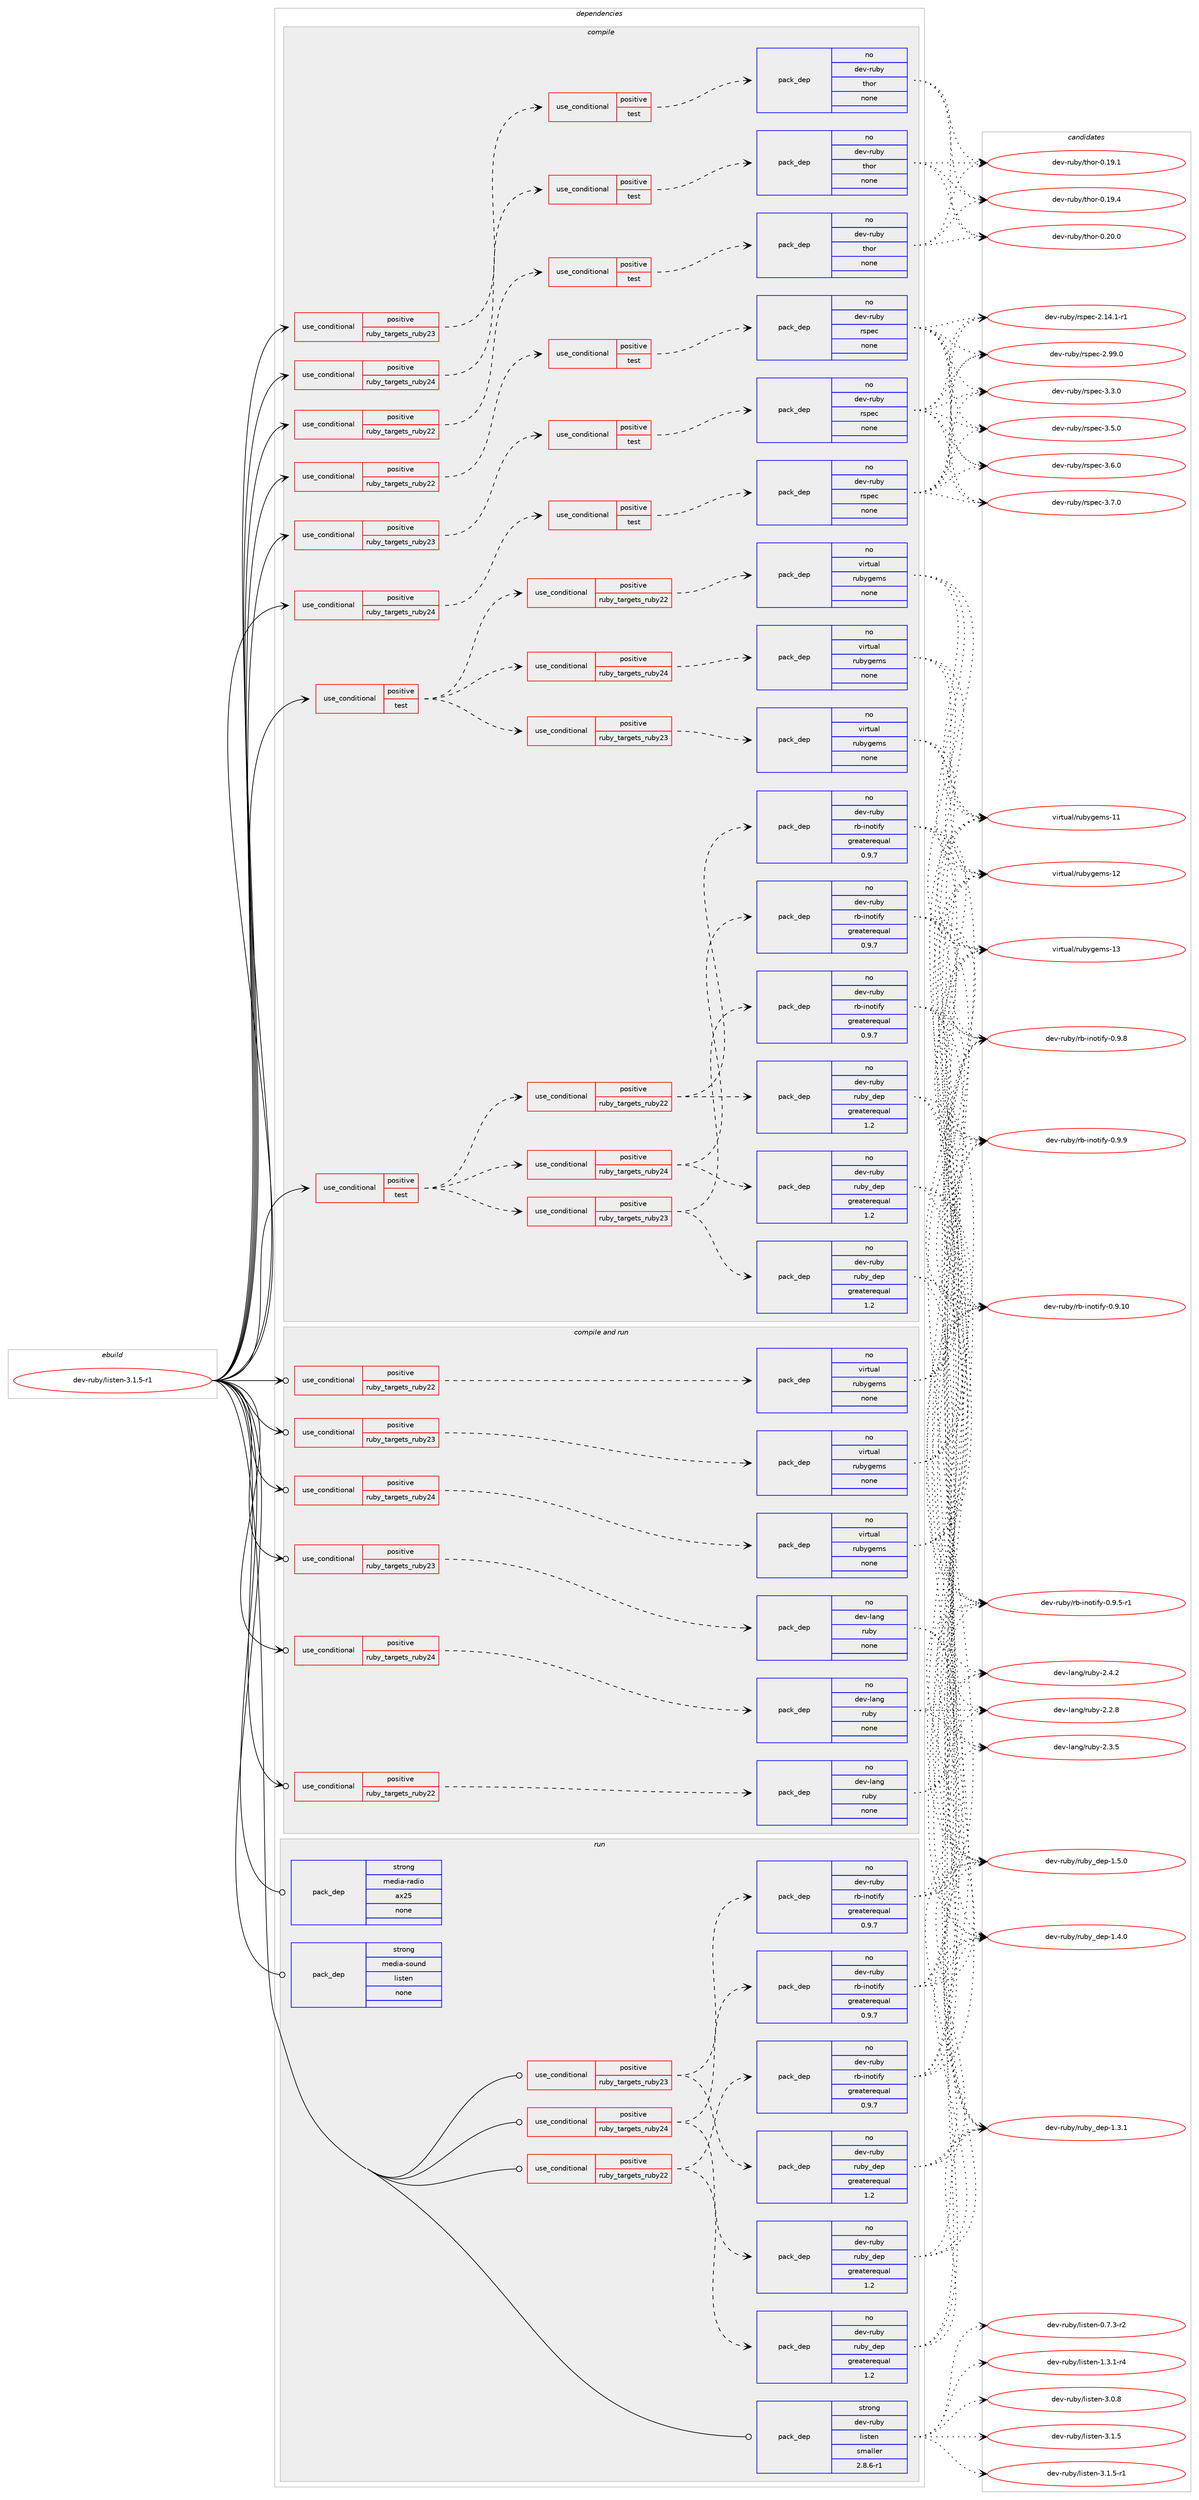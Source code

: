 digraph prolog {

# *************
# Graph options
# *************

newrank=true;
concentrate=true;
compound=true;
graph [rankdir=LR,fontname=Helvetica,fontsize=10,ranksep=1.5];#, ranksep=2.5, nodesep=0.2];
edge  [arrowhead=vee];
node  [fontname=Helvetica,fontsize=10];

# **********
# The ebuild
# **********

subgraph cluster_leftcol {
color=gray;
rank=same;
label=<<i>ebuild</i>>;
id [label="dev-ruby/listen-3.1.5-r1", color=red, width=4, href="../dev-ruby/listen-3.1.5-r1.svg"];
}

# ****************
# The dependencies
# ****************

subgraph cluster_midcol {
color=gray;
label=<<i>dependencies</i>>;
subgraph cluster_compile {
fillcolor="#eeeeee";
style=filled;
label=<<i>compile</i>>;
subgraph cond60630 {
dependency245740 [label=<<TABLE BORDER="0" CELLBORDER="1" CELLSPACING="0" CELLPADDING="4"><TR><TD ROWSPAN="3" CELLPADDING="10">use_conditional</TD></TR><TR><TD>positive</TD></TR><TR><TD>ruby_targets_ruby22</TD></TR></TABLE>>, shape=none, color=red];
subgraph cond60631 {
dependency245741 [label=<<TABLE BORDER="0" CELLBORDER="1" CELLSPACING="0" CELLPADDING="4"><TR><TD ROWSPAN="3" CELLPADDING="10">use_conditional</TD></TR><TR><TD>positive</TD></TR><TR><TD>test</TD></TR></TABLE>>, shape=none, color=red];
subgraph pack181019 {
dependency245742 [label=<<TABLE BORDER="0" CELLBORDER="1" CELLSPACING="0" CELLPADDING="4" WIDTH="220"><TR><TD ROWSPAN="6" CELLPADDING="30">pack_dep</TD></TR><TR><TD WIDTH="110">no</TD></TR><TR><TD>dev-ruby</TD></TR><TR><TD>rspec</TD></TR><TR><TD>none</TD></TR><TR><TD></TD></TR></TABLE>>, shape=none, color=blue];
}
dependency245741:e -> dependency245742:w [weight=20,style="dashed",arrowhead="vee"];
}
dependency245740:e -> dependency245741:w [weight=20,style="dashed",arrowhead="vee"];
}
id:e -> dependency245740:w [weight=20,style="solid",arrowhead="vee"];
subgraph cond60632 {
dependency245743 [label=<<TABLE BORDER="0" CELLBORDER="1" CELLSPACING="0" CELLPADDING="4"><TR><TD ROWSPAN="3" CELLPADDING="10">use_conditional</TD></TR><TR><TD>positive</TD></TR><TR><TD>ruby_targets_ruby22</TD></TR></TABLE>>, shape=none, color=red];
subgraph cond60633 {
dependency245744 [label=<<TABLE BORDER="0" CELLBORDER="1" CELLSPACING="0" CELLPADDING="4"><TR><TD ROWSPAN="3" CELLPADDING="10">use_conditional</TD></TR><TR><TD>positive</TD></TR><TR><TD>test</TD></TR></TABLE>>, shape=none, color=red];
subgraph pack181020 {
dependency245745 [label=<<TABLE BORDER="0" CELLBORDER="1" CELLSPACING="0" CELLPADDING="4" WIDTH="220"><TR><TD ROWSPAN="6" CELLPADDING="30">pack_dep</TD></TR><TR><TD WIDTH="110">no</TD></TR><TR><TD>dev-ruby</TD></TR><TR><TD>thor</TD></TR><TR><TD>none</TD></TR><TR><TD></TD></TR></TABLE>>, shape=none, color=blue];
}
dependency245744:e -> dependency245745:w [weight=20,style="dashed",arrowhead="vee"];
}
dependency245743:e -> dependency245744:w [weight=20,style="dashed",arrowhead="vee"];
}
id:e -> dependency245743:w [weight=20,style="solid",arrowhead="vee"];
subgraph cond60634 {
dependency245746 [label=<<TABLE BORDER="0" CELLBORDER="1" CELLSPACING="0" CELLPADDING="4"><TR><TD ROWSPAN="3" CELLPADDING="10">use_conditional</TD></TR><TR><TD>positive</TD></TR><TR><TD>ruby_targets_ruby23</TD></TR></TABLE>>, shape=none, color=red];
subgraph cond60635 {
dependency245747 [label=<<TABLE BORDER="0" CELLBORDER="1" CELLSPACING="0" CELLPADDING="4"><TR><TD ROWSPAN="3" CELLPADDING="10">use_conditional</TD></TR><TR><TD>positive</TD></TR><TR><TD>test</TD></TR></TABLE>>, shape=none, color=red];
subgraph pack181021 {
dependency245748 [label=<<TABLE BORDER="0" CELLBORDER="1" CELLSPACING="0" CELLPADDING="4" WIDTH="220"><TR><TD ROWSPAN="6" CELLPADDING="30">pack_dep</TD></TR><TR><TD WIDTH="110">no</TD></TR><TR><TD>dev-ruby</TD></TR><TR><TD>rspec</TD></TR><TR><TD>none</TD></TR><TR><TD></TD></TR></TABLE>>, shape=none, color=blue];
}
dependency245747:e -> dependency245748:w [weight=20,style="dashed",arrowhead="vee"];
}
dependency245746:e -> dependency245747:w [weight=20,style="dashed",arrowhead="vee"];
}
id:e -> dependency245746:w [weight=20,style="solid",arrowhead="vee"];
subgraph cond60636 {
dependency245749 [label=<<TABLE BORDER="0" CELLBORDER="1" CELLSPACING="0" CELLPADDING="4"><TR><TD ROWSPAN="3" CELLPADDING="10">use_conditional</TD></TR><TR><TD>positive</TD></TR><TR><TD>ruby_targets_ruby23</TD></TR></TABLE>>, shape=none, color=red];
subgraph cond60637 {
dependency245750 [label=<<TABLE BORDER="0" CELLBORDER="1" CELLSPACING="0" CELLPADDING="4"><TR><TD ROWSPAN="3" CELLPADDING="10">use_conditional</TD></TR><TR><TD>positive</TD></TR><TR><TD>test</TD></TR></TABLE>>, shape=none, color=red];
subgraph pack181022 {
dependency245751 [label=<<TABLE BORDER="0" CELLBORDER="1" CELLSPACING="0" CELLPADDING="4" WIDTH="220"><TR><TD ROWSPAN="6" CELLPADDING="30">pack_dep</TD></TR><TR><TD WIDTH="110">no</TD></TR><TR><TD>dev-ruby</TD></TR><TR><TD>thor</TD></TR><TR><TD>none</TD></TR><TR><TD></TD></TR></TABLE>>, shape=none, color=blue];
}
dependency245750:e -> dependency245751:w [weight=20,style="dashed",arrowhead="vee"];
}
dependency245749:e -> dependency245750:w [weight=20,style="dashed",arrowhead="vee"];
}
id:e -> dependency245749:w [weight=20,style="solid",arrowhead="vee"];
subgraph cond60638 {
dependency245752 [label=<<TABLE BORDER="0" CELLBORDER="1" CELLSPACING="0" CELLPADDING="4"><TR><TD ROWSPAN="3" CELLPADDING="10">use_conditional</TD></TR><TR><TD>positive</TD></TR><TR><TD>ruby_targets_ruby24</TD></TR></TABLE>>, shape=none, color=red];
subgraph cond60639 {
dependency245753 [label=<<TABLE BORDER="0" CELLBORDER="1" CELLSPACING="0" CELLPADDING="4"><TR><TD ROWSPAN="3" CELLPADDING="10">use_conditional</TD></TR><TR><TD>positive</TD></TR><TR><TD>test</TD></TR></TABLE>>, shape=none, color=red];
subgraph pack181023 {
dependency245754 [label=<<TABLE BORDER="0" CELLBORDER="1" CELLSPACING="0" CELLPADDING="4" WIDTH="220"><TR><TD ROWSPAN="6" CELLPADDING="30">pack_dep</TD></TR><TR><TD WIDTH="110">no</TD></TR><TR><TD>dev-ruby</TD></TR><TR><TD>rspec</TD></TR><TR><TD>none</TD></TR><TR><TD></TD></TR></TABLE>>, shape=none, color=blue];
}
dependency245753:e -> dependency245754:w [weight=20,style="dashed",arrowhead="vee"];
}
dependency245752:e -> dependency245753:w [weight=20,style="dashed",arrowhead="vee"];
}
id:e -> dependency245752:w [weight=20,style="solid",arrowhead="vee"];
subgraph cond60640 {
dependency245755 [label=<<TABLE BORDER="0" CELLBORDER="1" CELLSPACING="0" CELLPADDING="4"><TR><TD ROWSPAN="3" CELLPADDING="10">use_conditional</TD></TR><TR><TD>positive</TD></TR><TR><TD>ruby_targets_ruby24</TD></TR></TABLE>>, shape=none, color=red];
subgraph cond60641 {
dependency245756 [label=<<TABLE BORDER="0" CELLBORDER="1" CELLSPACING="0" CELLPADDING="4"><TR><TD ROWSPAN="3" CELLPADDING="10">use_conditional</TD></TR><TR><TD>positive</TD></TR><TR><TD>test</TD></TR></TABLE>>, shape=none, color=red];
subgraph pack181024 {
dependency245757 [label=<<TABLE BORDER="0" CELLBORDER="1" CELLSPACING="0" CELLPADDING="4" WIDTH="220"><TR><TD ROWSPAN="6" CELLPADDING="30">pack_dep</TD></TR><TR><TD WIDTH="110">no</TD></TR><TR><TD>dev-ruby</TD></TR><TR><TD>thor</TD></TR><TR><TD>none</TD></TR><TR><TD></TD></TR></TABLE>>, shape=none, color=blue];
}
dependency245756:e -> dependency245757:w [weight=20,style="dashed",arrowhead="vee"];
}
dependency245755:e -> dependency245756:w [weight=20,style="dashed",arrowhead="vee"];
}
id:e -> dependency245755:w [weight=20,style="solid",arrowhead="vee"];
subgraph cond60642 {
dependency245758 [label=<<TABLE BORDER="0" CELLBORDER="1" CELLSPACING="0" CELLPADDING="4"><TR><TD ROWSPAN="3" CELLPADDING="10">use_conditional</TD></TR><TR><TD>positive</TD></TR><TR><TD>test</TD></TR></TABLE>>, shape=none, color=red];
subgraph cond60643 {
dependency245759 [label=<<TABLE BORDER="0" CELLBORDER="1" CELLSPACING="0" CELLPADDING="4"><TR><TD ROWSPAN="3" CELLPADDING="10">use_conditional</TD></TR><TR><TD>positive</TD></TR><TR><TD>ruby_targets_ruby22</TD></TR></TABLE>>, shape=none, color=red];
subgraph pack181025 {
dependency245760 [label=<<TABLE BORDER="0" CELLBORDER="1" CELLSPACING="0" CELLPADDING="4" WIDTH="220"><TR><TD ROWSPAN="6" CELLPADDING="30">pack_dep</TD></TR><TR><TD WIDTH="110">no</TD></TR><TR><TD>dev-ruby</TD></TR><TR><TD>rb-inotify</TD></TR><TR><TD>greaterequal</TD></TR><TR><TD>0.9.7</TD></TR></TABLE>>, shape=none, color=blue];
}
dependency245759:e -> dependency245760:w [weight=20,style="dashed",arrowhead="vee"];
subgraph pack181026 {
dependency245761 [label=<<TABLE BORDER="0" CELLBORDER="1" CELLSPACING="0" CELLPADDING="4" WIDTH="220"><TR><TD ROWSPAN="6" CELLPADDING="30">pack_dep</TD></TR><TR><TD WIDTH="110">no</TD></TR><TR><TD>dev-ruby</TD></TR><TR><TD>ruby_dep</TD></TR><TR><TD>greaterequal</TD></TR><TR><TD>1.2</TD></TR></TABLE>>, shape=none, color=blue];
}
dependency245759:e -> dependency245761:w [weight=20,style="dashed",arrowhead="vee"];
}
dependency245758:e -> dependency245759:w [weight=20,style="dashed",arrowhead="vee"];
subgraph cond60644 {
dependency245762 [label=<<TABLE BORDER="0" CELLBORDER="1" CELLSPACING="0" CELLPADDING="4"><TR><TD ROWSPAN="3" CELLPADDING="10">use_conditional</TD></TR><TR><TD>positive</TD></TR><TR><TD>ruby_targets_ruby23</TD></TR></TABLE>>, shape=none, color=red];
subgraph pack181027 {
dependency245763 [label=<<TABLE BORDER="0" CELLBORDER="1" CELLSPACING="0" CELLPADDING="4" WIDTH="220"><TR><TD ROWSPAN="6" CELLPADDING="30">pack_dep</TD></TR><TR><TD WIDTH="110">no</TD></TR><TR><TD>dev-ruby</TD></TR><TR><TD>rb-inotify</TD></TR><TR><TD>greaterequal</TD></TR><TR><TD>0.9.7</TD></TR></TABLE>>, shape=none, color=blue];
}
dependency245762:e -> dependency245763:w [weight=20,style="dashed",arrowhead="vee"];
subgraph pack181028 {
dependency245764 [label=<<TABLE BORDER="0" CELLBORDER="1" CELLSPACING="0" CELLPADDING="4" WIDTH="220"><TR><TD ROWSPAN="6" CELLPADDING="30">pack_dep</TD></TR><TR><TD WIDTH="110">no</TD></TR><TR><TD>dev-ruby</TD></TR><TR><TD>ruby_dep</TD></TR><TR><TD>greaterequal</TD></TR><TR><TD>1.2</TD></TR></TABLE>>, shape=none, color=blue];
}
dependency245762:e -> dependency245764:w [weight=20,style="dashed",arrowhead="vee"];
}
dependency245758:e -> dependency245762:w [weight=20,style="dashed",arrowhead="vee"];
subgraph cond60645 {
dependency245765 [label=<<TABLE BORDER="0" CELLBORDER="1" CELLSPACING="0" CELLPADDING="4"><TR><TD ROWSPAN="3" CELLPADDING="10">use_conditional</TD></TR><TR><TD>positive</TD></TR><TR><TD>ruby_targets_ruby24</TD></TR></TABLE>>, shape=none, color=red];
subgraph pack181029 {
dependency245766 [label=<<TABLE BORDER="0" CELLBORDER="1" CELLSPACING="0" CELLPADDING="4" WIDTH="220"><TR><TD ROWSPAN="6" CELLPADDING="30">pack_dep</TD></TR><TR><TD WIDTH="110">no</TD></TR><TR><TD>dev-ruby</TD></TR><TR><TD>rb-inotify</TD></TR><TR><TD>greaterequal</TD></TR><TR><TD>0.9.7</TD></TR></TABLE>>, shape=none, color=blue];
}
dependency245765:e -> dependency245766:w [weight=20,style="dashed",arrowhead="vee"];
subgraph pack181030 {
dependency245767 [label=<<TABLE BORDER="0" CELLBORDER="1" CELLSPACING="0" CELLPADDING="4" WIDTH="220"><TR><TD ROWSPAN="6" CELLPADDING="30">pack_dep</TD></TR><TR><TD WIDTH="110">no</TD></TR><TR><TD>dev-ruby</TD></TR><TR><TD>ruby_dep</TD></TR><TR><TD>greaterequal</TD></TR><TR><TD>1.2</TD></TR></TABLE>>, shape=none, color=blue];
}
dependency245765:e -> dependency245767:w [weight=20,style="dashed",arrowhead="vee"];
}
dependency245758:e -> dependency245765:w [weight=20,style="dashed",arrowhead="vee"];
}
id:e -> dependency245758:w [weight=20,style="solid",arrowhead="vee"];
subgraph cond60646 {
dependency245768 [label=<<TABLE BORDER="0" CELLBORDER="1" CELLSPACING="0" CELLPADDING="4"><TR><TD ROWSPAN="3" CELLPADDING="10">use_conditional</TD></TR><TR><TD>positive</TD></TR><TR><TD>test</TD></TR></TABLE>>, shape=none, color=red];
subgraph cond60647 {
dependency245769 [label=<<TABLE BORDER="0" CELLBORDER="1" CELLSPACING="0" CELLPADDING="4"><TR><TD ROWSPAN="3" CELLPADDING="10">use_conditional</TD></TR><TR><TD>positive</TD></TR><TR><TD>ruby_targets_ruby22</TD></TR></TABLE>>, shape=none, color=red];
subgraph pack181031 {
dependency245770 [label=<<TABLE BORDER="0" CELLBORDER="1" CELLSPACING="0" CELLPADDING="4" WIDTH="220"><TR><TD ROWSPAN="6" CELLPADDING="30">pack_dep</TD></TR><TR><TD WIDTH="110">no</TD></TR><TR><TD>virtual</TD></TR><TR><TD>rubygems</TD></TR><TR><TD>none</TD></TR><TR><TD></TD></TR></TABLE>>, shape=none, color=blue];
}
dependency245769:e -> dependency245770:w [weight=20,style="dashed",arrowhead="vee"];
}
dependency245768:e -> dependency245769:w [weight=20,style="dashed",arrowhead="vee"];
subgraph cond60648 {
dependency245771 [label=<<TABLE BORDER="0" CELLBORDER="1" CELLSPACING="0" CELLPADDING="4"><TR><TD ROWSPAN="3" CELLPADDING="10">use_conditional</TD></TR><TR><TD>positive</TD></TR><TR><TD>ruby_targets_ruby23</TD></TR></TABLE>>, shape=none, color=red];
subgraph pack181032 {
dependency245772 [label=<<TABLE BORDER="0" CELLBORDER="1" CELLSPACING="0" CELLPADDING="4" WIDTH="220"><TR><TD ROWSPAN="6" CELLPADDING="30">pack_dep</TD></TR><TR><TD WIDTH="110">no</TD></TR><TR><TD>virtual</TD></TR><TR><TD>rubygems</TD></TR><TR><TD>none</TD></TR><TR><TD></TD></TR></TABLE>>, shape=none, color=blue];
}
dependency245771:e -> dependency245772:w [weight=20,style="dashed",arrowhead="vee"];
}
dependency245768:e -> dependency245771:w [weight=20,style="dashed",arrowhead="vee"];
subgraph cond60649 {
dependency245773 [label=<<TABLE BORDER="0" CELLBORDER="1" CELLSPACING="0" CELLPADDING="4"><TR><TD ROWSPAN="3" CELLPADDING="10">use_conditional</TD></TR><TR><TD>positive</TD></TR><TR><TD>ruby_targets_ruby24</TD></TR></TABLE>>, shape=none, color=red];
subgraph pack181033 {
dependency245774 [label=<<TABLE BORDER="0" CELLBORDER="1" CELLSPACING="0" CELLPADDING="4" WIDTH="220"><TR><TD ROWSPAN="6" CELLPADDING="30">pack_dep</TD></TR><TR><TD WIDTH="110">no</TD></TR><TR><TD>virtual</TD></TR><TR><TD>rubygems</TD></TR><TR><TD>none</TD></TR><TR><TD></TD></TR></TABLE>>, shape=none, color=blue];
}
dependency245773:e -> dependency245774:w [weight=20,style="dashed",arrowhead="vee"];
}
dependency245768:e -> dependency245773:w [weight=20,style="dashed",arrowhead="vee"];
}
id:e -> dependency245768:w [weight=20,style="solid",arrowhead="vee"];
}
subgraph cluster_compileandrun {
fillcolor="#eeeeee";
style=filled;
label=<<i>compile and run</i>>;
subgraph cond60650 {
dependency245775 [label=<<TABLE BORDER="0" CELLBORDER="1" CELLSPACING="0" CELLPADDING="4"><TR><TD ROWSPAN="3" CELLPADDING="10">use_conditional</TD></TR><TR><TD>positive</TD></TR><TR><TD>ruby_targets_ruby22</TD></TR></TABLE>>, shape=none, color=red];
subgraph pack181034 {
dependency245776 [label=<<TABLE BORDER="0" CELLBORDER="1" CELLSPACING="0" CELLPADDING="4" WIDTH="220"><TR><TD ROWSPAN="6" CELLPADDING="30">pack_dep</TD></TR><TR><TD WIDTH="110">no</TD></TR><TR><TD>dev-lang</TD></TR><TR><TD>ruby</TD></TR><TR><TD>none</TD></TR><TR><TD></TD></TR></TABLE>>, shape=none, color=blue];
}
dependency245775:e -> dependency245776:w [weight=20,style="dashed",arrowhead="vee"];
}
id:e -> dependency245775:w [weight=20,style="solid",arrowhead="odotvee"];
subgraph cond60651 {
dependency245777 [label=<<TABLE BORDER="0" CELLBORDER="1" CELLSPACING="0" CELLPADDING="4"><TR><TD ROWSPAN="3" CELLPADDING="10">use_conditional</TD></TR><TR><TD>positive</TD></TR><TR><TD>ruby_targets_ruby22</TD></TR></TABLE>>, shape=none, color=red];
subgraph pack181035 {
dependency245778 [label=<<TABLE BORDER="0" CELLBORDER="1" CELLSPACING="0" CELLPADDING="4" WIDTH="220"><TR><TD ROWSPAN="6" CELLPADDING="30">pack_dep</TD></TR><TR><TD WIDTH="110">no</TD></TR><TR><TD>virtual</TD></TR><TR><TD>rubygems</TD></TR><TR><TD>none</TD></TR><TR><TD></TD></TR></TABLE>>, shape=none, color=blue];
}
dependency245777:e -> dependency245778:w [weight=20,style="dashed",arrowhead="vee"];
}
id:e -> dependency245777:w [weight=20,style="solid",arrowhead="odotvee"];
subgraph cond60652 {
dependency245779 [label=<<TABLE BORDER="0" CELLBORDER="1" CELLSPACING="0" CELLPADDING="4"><TR><TD ROWSPAN="3" CELLPADDING="10">use_conditional</TD></TR><TR><TD>positive</TD></TR><TR><TD>ruby_targets_ruby23</TD></TR></TABLE>>, shape=none, color=red];
subgraph pack181036 {
dependency245780 [label=<<TABLE BORDER="0" CELLBORDER="1" CELLSPACING="0" CELLPADDING="4" WIDTH="220"><TR><TD ROWSPAN="6" CELLPADDING="30">pack_dep</TD></TR><TR><TD WIDTH="110">no</TD></TR><TR><TD>dev-lang</TD></TR><TR><TD>ruby</TD></TR><TR><TD>none</TD></TR><TR><TD></TD></TR></TABLE>>, shape=none, color=blue];
}
dependency245779:e -> dependency245780:w [weight=20,style="dashed",arrowhead="vee"];
}
id:e -> dependency245779:w [weight=20,style="solid",arrowhead="odotvee"];
subgraph cond60653 {
dependency245781 [label=<<TABLE BORDER="0" CELLBORDER="1" CELLSPACING="0" CELLPADDING="4"><TR><TD ROWSPAN="3" CELLPADDING="10">use_conditional</TD></TR><TR><TD>positive</TD></TR><TR><TD>ruby_targets_ruby23</TD></TR></TABLE>>, shape=none, color=red];
subgraph pack181037 {
dependency245782 [label=<<TABLE BORDER="0" CELLBORDER="1" CELLSPACING="0" CELLPADDING="4" WIDTH="220"><TR><TD ROWSPAN="6" CELLPADDING="30">pack_dep</TD></TR><TR><TD WIDTH="110">no</TD></TR><TR><TD>virtual</TD></TR><TR><TD>rubygems</TD></TR><TR><TD>none</TD></TR><TR><TD></TD></TR></TABLE>>, shape=none, color=blue];
}
dependency245781:e -> dependency245782:w [weight=20,style="dashed",arrowhead="vee"];
}
id:e -> dependency245781:w [weight=20,style="solid",arrowhead="odotvee"];
subgraph cond60654 {
dependency245783 [label=<<TABLE BORDER="0" CELLBORDER="1" CELLSPACING="0" CELLPADDING="4"><TR><TD ROWSPAN="3" CELLPADDING="10">use_conditional</TD></TR><TR><TD>positive</TD></TR><TR><TD>ruby_targets_ruby24</TD></TR></TABLE>>, shape=none, color=red];
subgraph pack181038 {
dependency245784 [label=<<TABLE BORDER="0" CELLBORDER="1" CELLSPACING="0" CELLPADDING="4" WIDTH="220"><TR><TD ROWSPAN="6" CELLPADDING="30">pack_dep</TD></TR><TR><TD WIDTH="110">no</TD></TR><TR><TD>dev-lang</TD></TR><TR><TD>ruby</TD></TR><TR><TD>none</TD></TR><TR><TD></TD></TR></TABLE>>, shape=none, color=blue];
}
dependency245783:e -> dependency245784:w [weight=20,style="dashed",arrowhead="vee"];
}
id:e -> dependency245783:w [weight=20,style="solid",arrowhead="odotvee"];
subgraph cond60655 {
dependency245785 [label=<<TABLE BORDER="0" CELLBORDER="1" CELLSPACING="0" CELLPADDING="4"><TR><TD ROWSPAN="3" CELLPADDING="10">use_conditional</TD></TR><TR><TD>positive</TD></TR><TR><TD>ruby_targets_ruby24</TD></TR></TABLE>>, shape=none, color=red];
subgraph pack181039 {
dependency245786 [label=<<TABLE BORDER="0" CELLBORDER="1" CELLSPACING="0" CELLPADDING="4" WIDTH="220"><TR><TD ROWSPAN="6" CELLPADDING="30">pack_dep</TD></TR><TR><TD WIDTH="110">no</TD></TR><TR><TD>virtual</TD></TR><TR><TD>rubygems</TD></TR><TR><TD>none</TD></TR><TR><TD></TD></TR></TABLE>>, shape=none, color=blue];
}
dependency245785:e -> dependency245786:w [weight=20,style="dashed",arrowhead="vee"];
}
id:e -> dependency245785:w [weight=20,style="solid",arrowhead="odotvee"];
}
subgraph cluster_run {
fillcolor="#eeeeee";
style=filled;
label=<<i>run</i>>;
subgraph cond60656 {
dependency245787 [label=<<TABLE BORDER="0" CELLBORDER="1" CELLSPACING="0" CELLPADDING="4"><TR><TD ROWSPAN="3" CELLPADDING="10">use_conditional</TD></TR><TR><TD>positive</TD></TR><TR><TD>ruby_targets_ruby22</TD></TR></TABLE>>, shape=none, color=red];
subgraph pack181040 {
dependency245788 [label=<<TABLE BORDER="0" CELLBORDER="1" CELLSPACING="0" CELLPADDING="4" WIDTH="220"><TR><TD ROWSPAN="6" CELLPADDING="30">pack_dep</TD></TR><TR><TD WIDTH="110">no</TD></TR><TR><TD>dev-ruby</TD></TR><TR><TD>rb-inotify</TD></TR><TR><TD>greaterequal</TD></TR><TR><TD>0.9.7</TD></TR></TABLE>>, shape=none, color=blue];
}
dependency245787:e -> dependency245788:w [weight=20,style="dashed",arrowhead="vee"];
subgraph pack181041 {
dependency245789 [label=<<TABLE BORDER="0" CELLBORDER="1" CELLSPACING="0" CELLPADDING="4" WIDTH="220"><TR><TD ROWSPAN="6" CELLPADDING="30">pack_dep</TD></TR><TR><TD WIDTH="110">no</TD></TR><TR><TD>dev-ruby</TD></TR><TR><TD>ruby_dep</TD></TR><TR><TD>greaterequal</TD></TR><TR><TD>1.2</TD></TR></TABLE>>, shape=none, color=blue];
}
dependency245787:e -> dependency245789:w [weight=20,style="dashed",arrowhead="vee"];
}
id:e -> dependency245787:w [weight=20,style="solid",arrowhead="odot"];
subgraph cond60657 {
dependency245790 [label=<<TABLE BORDER="0" CELLBORDER="1" CELLSPACING="0" CELLPADDING="4"><TR><TD ROWSPAN="3" CELLPADDING="10">use_conditional</TD></TR><TR><TD>positive</TD></TR><TR><TD>ruby_targets_ruby23</TD></TR></TABLE>>, shape=none, color=red];
subgraph pack181042 {
dependency245791 [label=<<TABLE BORDER="0" CELLBORDER="1" CELLSPACING="0" CELLPADDING="4" WIDTH="220"><TR><TD ROWSPAN="6" CELLPADDING="30">pack_dep</TD></TR><TR><TD WIDTH="110">no</TD></TR><TR><TD>dev-ruby</TD></TR><TR><TD>rb-inotify</TD></TR><TR><TD>greaterequal</TD></TR><TR><TD>0.9.7</TD></TR></TABLE>>, shape=none, color=blue];
}
dependency245790:e -> dependency245791:w [weight=20,style="dashed",arrowhead="vee"];
subgraph pack181043 {
dependency245792 [label=<<TABLE BORDER="0" CELLBORDER="1" CELLSPACING="0" CELLPADDING="4" WIDTH="220"><TR><TD ROWSPAN="6" CELLPADDING="30">pack_dep</TD></TR><TR><TD WIDTH="110">no</TD></TR><TR><TD>dev-ruby</TD></TR><TR><TD>ruby_dep</TD></TR><TR><TD>greaterequal</TD></TR><TR><TD>1.2</TD></TR></TABLE>>, shape=none, color=blue];
}
dependency245790:e -> dependency245792:w [weight=20,style="dashed",arrowhead="vee"];
}
id:e -> dependency245790:w [weight=20,style="solid",arrowhead="odot"];
subgraph cond60658 {
dependency245793 [label=<<TABLE BORDER="0" CELLBORDER="1" CELLSPACING="0" CELLPADDING="4"><TR><TD ROWSPAN="3" CELLPADDING="10">use_conditional</TD></TR><TR><TD>positive</TD></TR><TR><TD>ruby_targets_ruby24</TD></TR></TABLE>>, shape=none, color=red];
subgraph pack181044 {
dependency245794 [label=<<TABLE BORDER="0" CELLBORDER="1" CELLSPACING="0" CELLPADDING="4" WIDTH="220"><TR><TD ROWSPAN="6" CELLPADDING="30">pack_dep</TD></TR><TR><TD WIDTH="110">no</TD></TR><TR><TD>dev-ruby</TD></TR><TR><TD>rb-inotify</TD></TR><TR><TD>greaterequal</TD></TR><TR><TD>0.9.7</TD></TR></TABLE>>, shape=none, color=blue];
}
dependency245793:e -> dependency245794:w [weight=20,style="dashed",arrowhead="vee"];
subgraph pack181045 {
dependency245795 [label=<<TABLE BORDER="0" CELLBORDER="1" CELLSPACING="0" CELLPADDING="4" WIDTH="220"><TR><TD ROWSPAN="6" CELLPADDING="30">pack_dep</TD></TR><TR><TD WIDTH="110">no</TD></TR><TR><TD>dev-ruby</TD></TR><TR><TD>ruby_dep</TD></TR><TR><TD>greaterequal</TD></TR><TR><TD>1.2</TD></TR></TABLE>>, shape=none, color=blue];
}
dependency245793:e -> dependency245795:w [weight=20,style="dashed",arrowhead="vee"];
}
id:e -> dependency245793:w [weight=20,style="solid",arrowhead="odot"];
subgraph pack181046 {
dependency245796 [label=<<TABLE BORDER="0" CELLBORDER="1" CELLSPACING="0" CELLPADDING="4" WIDTH="220"><TR><TD ROWSPAN="6" CELLPADDING="30">pack_dep</TD></TR><TR><TD WIDTH="110">strong</TD></TR><TR><TD>dev-ruby</TD></TR><TR><TD>listen</TD></TR><TR><TD>smaller</TD></TR><TR><TD>2.8.6-r1</TD></TR></TABLE>>, shape=none, color=blue];
}
id:e -> dependency245796:w [weight=20,style="solid",arrowhead="odot"];
subgraph pack181047 {
dependency245797 [label=<<TABLE BORDER="0" CELLBORDER="1" CELLSPACING="0" CELLPADDING="4" WIDTH="220"><TR><TD ROWSPAN="6" CELLPADDING="30">pack_dep</TD></TR><TR><TD WIDTH="110">strong</TD></TR><TR><TD>media-radio</TD></TR><TR><TD>ax25</TD></TR><TR><TD>none</TD></TR><TR><TD></TD></TR></TABLE>>, shape=none, color=blue];
}
id:e -> dependency245797:w [weight=20,style="solid",arrowhead="odot"];
subgraph pack181048 {
dependency245798 [label=<<TABLE BORDER="0" CELLBORDER="1" CELLSPACING="0" CELLPADDING="4" WIDTH="220"><TR><TD ROWSPAN="6" CELLPADDING="30">pack_dep</TD></TR><TR><TD WIDTH="110">strong</TD></TR><TR><TD>media-sound</TD></TR><TR><TD>listen</TD></TR><TR><TD>none</TD></TR><TR><TD></TD></TR></TABLE>>, shape=none, color=blue];
}
id:e -> dependency245798:w [weight=20,style="solid",arrowhead="odot"];
}
}

# **************
# The candidates
# **************

subgraph cluster_choices {
rank=same;
color=gray;
label=<<i>candidates</i>>;

subgraph choice181019 {
color=black;
nodesep=1;
choice10010111845114117981214711411511210199455046495246494511449 [label="dev-ruby/rspec-2.14.1-r1", color=red, width=4,href="../dev-ruby/rspec-2.14.1-r1.svg"];
choice1001011184511411798121471141151121019945504657574648 [label="dev-ruby/rspec-2.99.0", color=red, width=4,href="../dev-ruby/rspec-2.99.0.svg"];
choice10010111845114117981214711411511210199455146514648 [label="dev-ruby/rspec-3.3.0", color=red, width=4,href="../dev-ruby/rspec-3.3.0.svg"];
choice10010111845114117981214711411511210199455146534648 [label="dev-ruby/rspec-3.5.0", color=red, width=4,href="../dev-ruby/rspec-3.5.0.svg"];
choice10010111845114117981214711411511210199455146544648 [label="dev-ruby/rspec-3.6.0", color=red, width=4,href="../dev-ruby/rspec-3.6.0.svg"];
choice10010111845114117981214711411511210199455146554648 [label="dev-ruby/rspec-3.7.0", color=red, width=4,href="../dev-ruby/rspec-3.7.0.svg"];
dependency245742:e -> choice10010111845114117981214711411511210199455046495246494511449:w [style=dotted,weight="100"];
dependency245742:e -> choice1001011184511411798121471141151121019945504657574648:w [style=dotted,weight="100"];
dependency245742:e -> choice10010111845114117981214711411511210199455146514648:w [style=dotted,weight="100"];
dependency245742:e -> choice10010111845114117981214711411511210199455146534648:w [style=dotted,weight="100"];
dependency245742:e -> choice10010111845114117981214711411511210199455146544648:w [style=dotted,weight="100"];
dependency245742:e -> choice10010111845114117981214711411511210199455146554648:w [style=dotted,weight="100"];
}
subgraph choice181020 {
color=black;
nodesep=1;
choice10010111845114117981214711610411111445484649574649 [label="dev-ruby/thor-0.19.1", color=red, width=4,href="../dev-ruby/thor-0.19.1.svg"];
choice10010111845114117981214711610411111445484649574652 [label="dev-ruby/thor-0.19.4", color=red, width=4,href="../dev-ruby/thor-0.19.4.svg"];
choice10010111845114117981214711610411111445484650484648 [label="dev-ruby/thor-0.20.0", color=red, width=4,href="../dev-ruby/thor-0.20.0.svg"];
dependency245745:e -> choice10010111845114117981214711610411111445484649574649:w [style=dotted,weight="100"];
dependency245745:e -> choice10010111845114117981214711610411111445484649574652:w [style=dotted,weight="100"];
dependency245745:e -> choice10010111845114117981214711610411111445484650484648:w [style=dotted,weight="100"];
}
subgraph choice181021 {
color=black;
nodesep=1;
choice10010111845114117981214711411511210199455046495246494511449 [label="dev-ruby/rspec-2.14.1-r1", color=red, width=4,href="../dev-ruby/rspec-2.14.1-r1.svg"];
choice1001011184511411798121471141151121019945504657574648 [label="dev-ruby/rspec-2.99.0", color=red, width=4,href="../dev-ruby/rspec-2.99.0.svg"];
choice10010111845114117981214711411511210199455146514648 [label="dev-ruby/rspec-3.3.0", color=red, width=4,href="../dev-ruby/rspec-3.3.0.svg"];
choice10010111845114117981214711411511210199455146534648 [label="dev-ruby/rspec-3.5.0", color=red, width=4,href="../dev-ruby/rspec-3.5.0.svg"];
choice10010111845114117981214711411511210199455146544648 [label="dev-ruby/rspec-3.6.0", color=red, width=4,href="../dev-ruby/rspec-3.6.0.svg"];
choice10010111845114117981214711411511210199455146554648 [label="dev-ruby/rspec-3.7.0", color=red, width=4,href="../dev-ruby/rspec-3.7.0.svg"];
dependency245748:e -> choice10010111845114117981214711411511210199455046495246494511449:w [style=dotted,weight="100"];
dependency245748:e -> choice1001011184511411798121471141151121019945504657574648:w [style=dotted,weight="100"];
dependency245748:e -> choice10010111845114117981214711411511210199455146514648:w [style=dotted,weight="100"];
dependency245748:e -> choice10010111845114117981214711411511210199455146534648:w [style=dotted,weight="100"];
dependency245748:e -> choice10010111845114117981214711411511210199455146544648:w [style=dotted,weight="100"];
dependency245748:e -> choice10010111845114117981214711411511210199455146554648:w [style=dotted,weight="100"];
}
subgraph choice181022 {
color=black;
nodesep=1;
choice10010111845114117981214711610411111445484649574649 [label="dev-ruby/thor-0.19.1", color=red, width=4,href="../dev-ruby/thor-0.19.1.svg"];
choice10010111845114117981214711610411111445484649574652 [label="dev-ruby/thor-0.19.4", color=red, width=4,href="../dev-ruby/thor-0.19.4.svg"];
choice10010111845114117981214711610411111445484650484648 [label="dev-ruby/thor-0.20.0", color=red, width=4,href="../dev-ruby/thor-0.20.0.svg"];
dependency245751:e -> choice10010111845114117981214711610411111445484649574649:w [style=dotted,weight="100"];
dependency245751:e -> choice10010111845114117981214711610411111445484649574652:w [style=dotted,weight="100"];
dependency245751:e -> choice10010111845114117981214711610411111445484650484648:w [style=dotted,weight="100"];
}
subgraph choice181023 {
color=black;
nodesep=1;
choice10010111845114117981214711411511210199455046495246494511449 [label="dev-ruby/rspec-2.14.1-r1", color=red, width=4,href="../dev-ruby/rspec-2.14.1-r1.svg"];
choice1001011184511411798121471141151121019945504657574648 [label="dev-ruby/rspec-2.99.0", color=red, width=4,href="../dev-ruby/rspec-2.99.0.svg"];
choice10010111845114117981214711411511210199455146514648 [label="dev-ruby/rspec-3.3.0", color=red, width=4,href="../dev-ruby/rspec-3.3.0.svg"];
choice10010111845114117981214711411511210199455146534648 [label="dev-ruby/rspec-3.5.0", color=red, width=4,href="../dev-ruby/rspec-3.5.0.svg"];
choice10010111845114117981214711411511210199455146544648 [label="dev-ruby/rspec-3.6.0", color=red, width=4,href="../dev-ruby/rspec-3.6.0.svg"];
choice10010111845114117981214711411511210199455146554648 [label="dev-ruby/rspec-3.7.0", color=red, width=4,href="../dev-ruby/rspec-3.7.0.svg"];
dependency245754:e -> choice10010111845114117981214711411511210199455046495246494511449:w [style=dotted,weight="100"];
dependency245754:e -> choice1001011184511411798121471141151121019945504657574648:w [style=dotted,weight="100"];
dependency245754:e -> choice10010111845114117981214711411511210199455146514648:w [style=dotted,weight="100"];
dependency245754:e -> choice10010111845114117981214711411511210199455146534648:w [style=dotted,weight="100"];
dependency245754:e -> choice10010111845114117981214711411511210199455146544648:w [style=dotted,weight="100"];
dependency245754:e -> choice10010111845114117981214711411511210199455146554648:w [style=dotted,weight="100"];
}
subgraph choice181024 {
color=black;
nodesep=1;
choice10010111845114117981214711610411111445484649574649 [label="dev-ruby/thor-0.19.1", color=red, width=4,href="../dev-ruby/thor-0.19.1.svg"];
choice10010111845114117981214711610411111445484649574652 [label="dev-ruby/thor-0.19.4", color=red, width=4,href="../dev-ruby/thor-0.19.4.svg"];
choice10010111845114117981214711610411111445484650484648 [label="dev-ruby/thor-0.20.0", color=red, width=4,href="../dev-ruby/thor-0.20.0.svg"];
dependency245757:e -> choice10010111845114117981214711610411111445484649574649:w [style=dotted,weight="100"];
dependency245757:e -> choice10010111845114117981214711610411111445484649574652:w [style=dotted,weight="100"];
dependency245757:e -> choice10010111845114117981214711610411111445484650484648:w [style=dotted,weight="100"];
}
subgraph choice181025 {
color=black;
nodesep=1;
choice100101118451141179812147114984510511011111610510212145484657464948 [label="dev-ruby/rb-inotify-0.9.10", color=red, width=4,href="../dev-ruby/rb-inotify-0.9.10.svg"];
choice10010111845114117981214711498451051101111161051021214548465746534511449 [label="dev-ruby/rb-inotify-0.9.5-r1", color=red, width=4,href="../dev-ruby/rb-inotify-0.9.5-r1.svg"];
choice1001011184511411798121471149845105110111116105102121454846574656 [label="dev-ruby/rb-inotify-0.9.8", color=red, width=4,href="../dev-ruby/rb-inotify-0.9.8.svg"];
choice1001011184511411798121471149845105110111116105102121454846574657 [label="dev-ruby/rb-inotify-0.9.9", color=red, width=4,href="../dev-ruby/rb-inotify-0.9.9.svg"];
dependency245760:e -> choice100101118451141179812147114984510511011111610510212145484657464948:w [style=dotted,weight="100"];
dependency245760:e -> choice10010111845114117981214711498451051101111161051021214548465746534511449:w [style=dotted,weight="100"];
dependency245760:e -> choice1001011184511411798121471149845105110111116105102121454846574656:w [style=dotted,weight="100"];
dependency245760:e -> choice1001011184511411798121471149845105110111116105102121454846574657:w [style=dotted,weight="100"];
}
subgraph choice181026 {
color=black;
nodesep=1;
choice1001011184511411798121471141179812195100101112454946514649 [label="dev-ruby/ruby_dep-1.3.1", color=red, width=4,href="../dev-ruby/ruby_dep-1.3.1.svg"];
choice1001011184511411798121471141179812195100101112454946524648 [label="dev-ruby/ruby_dep-1.4.0", color=red, width=4,href="../dev-ruby/ruby_dep-1.4.0.svg"];
choice1001011184511411798121471141179812195100101112454946534648 [label="dev-ruby/ruby_dep-1.5.0", color=red, width=4,href="../dev-ruby/ruby_dep-1.5.0.svg"];
dependency245761:e -> choice1001011184511411798121471141179812195100101112454946514649:w [style=dotted,weight="100"];
dependency245761:e -> choice1001011184511411798121471141179812195100101112454946524648:w [style=dotted,weight="100"];
dependency245761:e -> choice1001011184511411798121471141179812195100101112454946534648:w [style=dotted,weight="100"];
}
subgraph choice181027 {
color=black;
nodesep=1;
choice100101118451141179812147114984510511011111610510212145484657464948 [label="dev-ruby/rb-inotify-0.9.10", color=red, width=4,href="../dev-ruby/rb-inotify-0.9.10.svg"];
choice10010111845114117981214711498451051101111161051021214548465746534511449 [label="dev-ruby/rb-inotify-0.9.5-r1", color=red, width=4,href="../dev-ruby/rb-inotify-0.9.5-r1.svg"];
choice1001011184511411798121471149845105110111116105102121454846574656 [label="dev-ruby/rb-inotify-0.9.8", color=red, width=4,href="../dev-ruby/rb-inotify-0.9.8.svg"];
choice1001011184511411798121471149845105110111116105102121454846574657 [label="dev-ruby/rb-inotify-0.9.9", color=red, width=4,href="../dev-ruby/rb-inotify-0.9.9.svg"];
dependency245763:e -> choice100101118451141179812147114984510511011111610510212145484657464948:w [style=dotted,weight="100"];
dependency245763:e -> choice10010111845114117981214711498451051101111161051021214548465746534511449:w [style=dotted,weight="100"];
dependency245763:e -> choice1001011184511411798121471149845105110111116105102121454846574656:w [style=dotted,weight="100"];
dependency245763:e -> choice1001011184511411798121471149845105110111116105102121454846574657:w [style=dotted,weight="100"];
}
subgraph choice181028 {
color=black;
nodesep=1;
choice1001011184511411798121471141179812195100101112454946514649 [label="dev-ruby/ruby_dep-1.3.1", color=red, width=4,href="../dev-ruby/ruby_dep-1.3.1.svg"];
choice1001011184511411798121471141179812195100101112454946524648 [label="dev-ruby/ruby_dep-1.4.0", color=red, width=4,href="../dev-ruby/ruby_dep-1.4.0.svg"];
choice1001011184511411798121471141179812195100101112454946534648 [label="dev-ruby/ruby_dep-1.5.0", color=red, width=4,href="../dev-ruby/ruby_dep-1.5.0.svg"];
dependency245764:e -> choice1001011184511411798121471141179812195100101112454946514649:w [style=dotted,weight="100"];
dependency245764:e -> choice1001011184511411798121471141179812195100101112454946524648:w [style=dotted,weight="100"];
dependency245764:e -> choice1001011184511411798121471141179812195100101112454946534648:w [style=dotted,weight="100"];
}
subgraph choice181029 {
color=black;
nodesep=1;
choice100101118451141179812147114984510511011111610510212145484657464948 [label="dev-ruby/rb-inotify-0.9.10", color=red, width=4,href="../dev-ruby/rb-inotify-0.9.10.svg"];
choice10010111845114117981214711498451051101111161051021214548465746534511449 [label="dev-ruby/rb-inotify-0.9.5-r1", color=red, width=4,href="../dev-ruby/rb-inotify-0.9.5-r1.svg"];
choice1001011184511411798121471149845105110111116105102121454846574656 [label="dev-ruby/rb-inotify-0.9.8", color=red, width=4,href="../dev-ruby/rb-inotify-0.9.8.svg"];
choice1001011184511411798121471149845105110111116105102121454846574657 [label="dev-ruby/rb-inotify-0.9.9", color=red, width=4,href="../dev-ruby/rb-inotify-0.9.9.svg"];
dependency245766:e -> choice100101118451141179812147114984510511011111610510212145484657464948:w [style=dotted,weight="100"];
dependency245766:e -> choice10010111845114117981214711498451051101111161051021214548465746534511449:w [style=dotted,weight="100"];
dependency245766:e -> choice1001011184511411798121471149845105110111116105102121454846574656:w [style=dotted,weight="100"];
dependency245766:e -> choice1001011184511411798121471149845105110111116105102121454846574657:w [style=dotted,weight="100"];
}
subgraph choice181030 {
color=black;
nodesep=1;
choice1001011184511411798121471141179812195100101112454946514649 [label="dev-ruby/ruby_dep-1.3.1", color=red, width=4,href="../dev-ruby/ruby_dep-1.3.1.svg"];
choice1001011184511411798121471141179812195100101112454946524648 [label="dev-ruby/ruby_dep-1.4.0", color=red, width=4,href="../dev-ruby/ruby_dep-1.4.0.svg"];
choice1001011184511411798121471141179812195100101112454946534648 [label="dev-ruby/ruby_dep-1.5.0", color=red, width=4,href="../dev-ruby/ruby_dep-1.5.0.svg"];
dependency245767:e -> choice1001011184511411798121471141179812195100101112454946514649:w [style=dotted,weight="100"];
dependency245767:e -> choice1001011184511411798121471141179812195100101112454946524648:w [style=dotted,weight="100"];
dependency245767:e -> choice1001011184511411798121471141179812195100101112454946534648:w [style=dotted,weight="100"];
}
subgraph choice181031 {
color=black;
nodesep=1;
choice118105114116117971084711411798121103101109115454949 [label="virtual/rubygems-11", color=red, width=4,href="../virtual/rubygems-11.svg"];
choice118105114116117971084711411798121103101109115454950 [label="virtual/rubygems-12", color=red, width=4,href="../virtual/rubygems-12.svg"];
choice118105114116117971084711411798121103101109115454951 [label="virtual/rubygems-13", color=red, width=4,href="../virtual/rubygems-13.svg"];
dependency245770:e -> choice118105114116117971084711411798121103101109115454949:w [style=dotted,weight="100"];
dependency245770:e -> choice118105114116117971084711411798121103101109115454950:w [style=dotted,weight="100"];
dependency245770:e -> choice118105114116117971084711411798121103101109115454951:w [style=dotted,weight="100"];
}
subgraph choice181032 {
color=black;
nodesep=1;
choice118105114116117971084711411798121103101109115454949 [label="virtual/rubygems-11", color=red, width=4,href="../virtual/rubygems-11.svg"];
choice118105114116117971084711411798121103101109115454950 [label="virtual/rubygems-12", color=red, width=4,href="../virtual/rubygems-12.svg"];
choice118105114116117971084711411798121103101109115454951 [label="virtual/rubygems-13", color=red, width=4,href="../virtual/rubygems-13.svg"];
dependency245772:e -> choice118105114116117971084711411798121103101109115454949:w [style=dotted,weight="100"];
dependency245772:e -> choice118105114116117971084711411798121103101109115454950:w [style=dotted,weight="100"];
dependency245772:e -> choice118105114116117971084711411798121103101109115454951:w [style=dotted,weight="100"];
}
subgraph choice181033 {
color=black;
nodesep=1;
choice118105114116117971084711411798121103101109115454949 [label="virtual/rubygems-11", color=red, width=4,href="../virtual/rubygems-11.svg"];
choice118105114116117971084711411798121103101109115454950 [label="virtual/rubygems-12", color=red, width=4,href="../virtual/rubygems-12.svg"];
choice118105114116117971084711411798121103101109115454951 [label="virtual/rubygems-13", color=red, width=4,href="../virtual/rubygems-13.svg"];
dependency245774:e -> choice118105114116117971084711411798121103101109115454949:w [style=dotted,weight="100"];
dependency245774:e -> choice118105114116117971084711411798121103101109115454950:w [style=dotted,weight="100"];
dependency245774:e -> choice118105114116117971084711411798121103101109115454951:w [style=dotted,weight="100"];
}
subgraph choice181034 {
color=black;
nodesep=1;
choice10010111845108971101034711411798121455046504656 [label="dev-lang/ruby-2.2.8", color=red, width=4,href="../dev-lang/ruby-2.2.8.svg"];
choice10010111845108971101034711411798121455046514653 [label="dev-lang/ruby-2.3.5", color=red, width=4,href="../dev-lang/ruby-2.3.5.svg"];
choice10010111845108971101034711411798121455046524650 [label="dev-lang/ruby-2.4.2", color=red, width=4,href="../dev-lang/ruby-2.4.2.svg"];
dependency245776:e -> choice10010111845108971101034711411798121455046504656:w [style=dotted,weight="100"];
dependency245776:e -> choice10010111845108971101034711411798121455046514653:w [style=dotted,weight="100"];
dependency245776:e -> choice10010111845108971101034711411798121455046524650:w [style=dotted,weight="100"];
}
subgraph choice181035 {
color=black;
nodesep=1;
choice118105114116117971084711411798121103101109115454949 [label="virtual/rubygems-11", color=red, width=4,href="../virtual/rubygems-11.svg"];
choice118105114116117971084711411798121103101109115454950 [label="virtual/rubygems-12", color=red, width=4,href="../virtual/rubygems-12.svg"];
choice118105114116117971084711411798121103101109115454951 [label="virtual/rubygems-13", color=red, width=4,href="../virtual/rubygems-13.svg"];
dependency245778:e -> choice118105114116117971084711411798121103101109115454949:w [style=dotted,weight="100"];
dependency245778:e -> choice118105114116117971084711411798121103101109115454950:w [style=dotted,weight="100"];
dependency245778:e -> choice118105114116117971084711411798121103101109115454951:w [style=dotted,weight="100"];
}
subgraph choice181036 {
color=black;
nodesep=1;
choice10010111845108971101034711411798121455046504656 [label="dev-lang/ruby-2.2.8", color=red, width=4,href="../dev-lang/ruby-2.2.8.svg"];
choice10010111845108971101034711411798121455046514653 [label="dev-lang/ruby-2.3.5", color=red, width=4,href="../dev-lang/ruby-2.3.5.svg"];
choice10010111845108971101034711411798121455046524650 [label="dev-lang/ruby-2.4.2", color=red, width=4,href="../dev-lang/ruby-2.4.2.svg"];
dependency245780:e -> choice10010111845108971101034711411798121455046504656:w [style=dotted,weight="100"];
dependency245780:e -> choice10010111845108971101034711411798121455046514653:w [style=dotted,weight="100"];
dependency245780:e -> choice10010111845108971101034711411798121455046524650:w [style=dotted,weight="100"];
}
subgraph choice181037 {
color=black;
nodesep=1;
choice118105114116117971084711411798121103101109115454949 [label="virtual/rubygems-11", color=red, width=4,href="../virtual/rubygems-11.svg"];
choice118105114116117971084711411798121103101109115454950 [label="virtual/rubygems-12", color=red, width=4,href="../virtual/rubygems-12.svg"];
choice118105114116117971084711411798121103101109115454951 [label="virtual/rubygems-13", color=red, width=4,href="../virtual/rubygems-13.svg"];
dependency245782:e -> choice118105114116117971084711411798121103101109115454949:w [style=dotted,weight="100"];
dependency245782:e -> choice118105114116117971084711411798121103101109115454950:w [style=dotted,weight="100"];
dependency245782:e -> choice118105114116117971084711411798121103101109115454951:w [style=dotted,weight="100"];
}
subgraph choice181038 {
color=black;
nodesep=1;
choice10010111845108971101034711411798121455046504656 [label="dev-lang/ruby-2.2.8", color=red, width=4,href="../dev-lang/ruby-2.2.8.svg"];
choice10010111845108971101034711411798121455046514653 [label="dev-lang/ruby-2.3.5", color=red, width=4,href="../dev-lang/ruby-2.3.5.svg"];
choice10010111845108971101034711411798121455046524650 [label="dev-lang/ruby-2.4.2", color=red, width=4,href="../dev-lang/ruby-2.4.2.svg"];
dependency245784:e -> choice10010111845108971101034711411798121455046504656:w [style=dotted,weight="100"];
dependency245784:e -> choice10010111845108971101034711411798121455046514653:w [style=dotted,weight="100"];
dependency245784:e -> choice10010111845108971101034711411798121455046524650:w [style=dotted,weight="100"];
}
subgraph choice181039 {
color=black;
nodesep=1;
choice118105114116117971084711411798121103101109115454949 [label="virtual/rubygems-11", color=red, width=4,href="../virtual/rubygems-11.svg"];
choice118105114116117971084711411798121103101109115454950 [label="virtual/rubygems-12", color=red, width=4,href="../virtual/rubygems-12.svg"];
choice118105114116117971084711411798121103101109115454951 [label="virtual/rubygems-13", color=red, width=4,href="../virtual/rubygems-13.svg"];
dependency245786:e -> choice118105114116117971084711411798121103101109115454949:w [style=dotted,weight="100"];
dependency245786:e -> choice118105114116117971084711411798121103101109115454950:w [style=dotted,weight="100"];
dependency245786:e -> choice118105114116117971084711411798121103101109115454951:w [style=dotted,weight="100"];
}
subgraph choice181040 {
color=black;
nodesep=1;
choice100101118451141179812147114984510511011111610510212145484657464948 [label="dev-ruby/rb-inotify-0.9.10", color=red, width=4,href="../dev-ruby/rb-inotify-0.9.10.svg"];
choice10010111845114117981214711498451051101111161051021214548465746534511449 [label="dev-ruby/rb-inotify-0.9.5-r1", color=red, width=4,href="../dev-ruby/rb-inotify-0.9.5-r1.svg"];
choice1001011184511411798121471149845105110111116105102121454846574656 [label="dev-ruby/rb-inotify-0.9.8", color=red, width=4,href="../dev-ruby/rb-inotify-0.9.8.svg"];
choice1001011184511411798121471149845105110111116105102121454846574657 [label="dev-ruby/rb-inotify-0.9.9", color=red, width=4,href="../dev-ruby/rb-inotify-0.9.9.svg"];
dependency245788:e -> choice100101118451141179812147114984510511011111610510212145484657464948:w [style=dotted,weight="100"];
dependency245788:e -> choice10010111845114117981214711498451051101111161051021214548465746534511449:w [style=dotted,weight="100"];
dependency245788:e -> choice1001011184511411798121471149845105110111116105102121454846574656:w [style=dotted,weight="100"];
dependency245788:e -> choice1001011184511411798121471149845105110111116105102121454846574657:w [style=dotted,weight="100"];
}
subgraph choice181041 {
color=black;
nodesep=1;
choice1001011184511411798121471141179812195100101112454946514649 [label="dev-ruby/ruby_dep-1.3.1", color=red, width=4,href="../dev-ruby/ruby_dep-1.3.1.svg"];
choice1001011184511411798121471141179812195100101112454946524648 [label="dev-ruby/ruby_dep-1.4.0", color=red, width=4,href="../dev-ruby/ruby_dep-1.4.0.svg"];
choice1001011184511411798121471141179812195100101112454946534648 [label="dev-ruby/ruby_dep-1.5.0", color=red, width=4,href="../dev-ruby/ruby_dep-1.5.0.svg"];
dependency245789:e -> choice1001011184511411798121471141179812195100101112454946514649:w [style=dotted,weight="100"];
dependency245789:e -> choice1001011184511411798121471141179812195100101112454946524648:w [style=dotted,weight="100"];
dependency245789:e -> choice1001011184511411798121471141179812195100101112454946534648:w [style=dotted,weight="100"];
}
subgraph choice181042 {
color=black;
nodesep=1;
choice100101118451141179812147114984510511011111610510212145484657464948 [label="dev-ruby/rb-inotify-0.9.10", color=red, width=4,href="../dev-ruby/rb-inotify-0.9.10.svg"];
choice10010111845114117981214711498451051101111161051021214548465746534511449 [label="dev-ruby/rb-inotify-0.9.5-r1", color=red, width=4,href="../dev-ruby/rb-inotify-0.9.5-r1.svg"];
choice1001011184511411798121471149845105110111116105102121454846574656 [label="dev-ruby/rb-inotify-0.9.8", color=red, width=4,href="../dev-ruby/rb-inotify-0.9.8.svg"];
choice1001011184511411798121471149845105110111116105102121454846574657 [label="dev-ruby/rb-inotify-0.9.9", color=red, width=4,href="../dev-ruby/rb-inotify-0.9.9.svg"];
dependency245791:e -> choice100101118451141179812147114984510511011111610510212145484657464948:w [style=dotted,weight="100"];
dependency245791:e -> choice10010111845114117981214711498451051101111161051021214548465746534511449:w [style=dotted,weight="100"];
dependency245791:e -> choice1001011184511411798121471149845105110111116105102121454846574656:w [style=dotted,weight="100"];
dependency245791:e -> choice1001011184511411798121471149845105110111116105102121454846574657:w [style=dotted,weight="100"];
}
subgraph choice181043 {
color=black;
nodesep=1;
choice1001011184511411798121471141179812195100101112454946514649 [label="dev-ruby/ruby_dep-1.3.1", color=red, width=4,href="../dev-ruby/ruby_dep-1.3.1.svg"];
choice1001011184511411798121471141179812195100101112454946524648 [label="dev-ruby/ruby_dep-1.4.0", color=red, width=4,href="../dev-ruby/ruby_dep-1.4.0.svg"];
choice1001011184511411798121471141179812195100101112454946534648 [label="dev-ruby/ruby_dep-1.5.0", color=red, width=4,href="../dev-ruby/ruby_dep-1.5.0.svg"];
dependency245792:e -> choice1001011184511411798121471141179812195100101112454946514649:w [style=dotted,weight="100"];
dependency245792:e -> choice1001011184511411798121471141179812195100101112454946524648:w [style=dotted,weight="100"];
dependency245792:e -> choice1001011184511411798121471141179812195100101112454946534648:w [style=dotted,weight="100"];
}
subgraph choice181044 {
color=black;
nodesep=1;
choice100101118451141179812147114984510511011111610510212145484657464948 [label="dev-ruby/rb-inotify-0.9.10", color=red, width=4,href="../dev-ruby/rb-inotify-0.9.10.svg"];
choice10010111845114117981214711498451051101111161051021214548465746534511449 [label="dev-ruby/rb-inotify-0.9.5-r1", color=red, width=4,href="../dev-ruby/rb-inotify-0.9.5-r1.svg"];
choice1001011184511411798121471149845105110111116105102121454846574656 [label="dev-ruby/rb-inotify-0.9.8", color=red, width=4,href="../dev-ruby/rb-inotify-0.9.8.svg"];
choice1001011184511411798121471149845105110111116105102121454846574657 [label="dev-ruby/rb-inotify-0.9.9", color=red, width=4,href="../dev-ruby/rb-inotify-0.9.9.svg"];
dependency245794:e -> choice100101118451141179812147114984510511011111610510212145484657464948:w [style=dotted,weight="100"];
dependency245794:e -> choice10010111845114117981214711498451051101111161051021214548465746534511449:w [style=dotted,weight="100"];
dependency245794:e -> choice1001011184511411798121471149845105110111116105102121454846574656:w [style=dotted,weight="100"];
dependency245794:e -> choice1001011184511411798121471149845105110111116105102121454846574657:w [style=dotted,weight="100"];
}
subgraph choice181045 {
color=black;
nodesep=1;
choice1001011184511411798121471141179812195100101112454946514649 [label="dev-ruby/ruby_dep-1.3.1", color=red, width=4,href="../dev-ruby/ruby_dep-1.3.1.svg"];
choice1001011184511411798121471141179812195100101112454946524648 [label="dev-ruby/ruby_dep-1.4.0", color=red, width=4,href="../dev-ruby/ruby_dep-1.4.0.svg"];
choice1001011184511411798121471141179812195100101112454946534648 [label="dev-ruby/ruby_dep-1.5.0", color=red, width=4,href="../dev-ruby/ruby_dep-1.5.0.svg"];
dependency245795:e -> choice1001011184511411798121471141179812195100101112454946514649:w [style=dotted,weight="100"];
dependency245795:e -> choice1001011184511411798121471141179812195100101112454946524648:w [style=dotted,weight="100"];
dependency245795:e -> choice1001011184511411798121471141179812195100101112454946534648:w [style=dotted,weight="100"];
}
subgraph choice181046 {
color=black;
nodesep=1;
choice1001011184511411798121471081051151161011104548465546514511450 [label="dev-ruby/listen-0.7.3-r2", color=red, width=4,href="../dev-ruby/listen-0.7.3-r2.svg"];
choice1001011184511411798121471081051151161011104549465146494511452 [label="dev-ruby/listen-1.3.1-r4", color=red, width=4,href="../dev-ruby/listen-1.3.1-r4.svg"];
choice100101118451141179812147108105115116101110455146484656 [label="dev-ruby/listen-3.0.8", color=red, width=4,href="../dev-ruby/listen-3.0.8.svg"];
choice100101118451141179812147108105115116101110455146494653 [label="dev-ruby/listen-3.1.5", color=red, width=4,href="../dev-ruby/listen-3.1.5.svg"];
choice1001011184511411798121471081051151161011104551464946534511449 [label="dev-ruby/listen-3.1.5-r1", color=red, width=4,href="../dev-ruby/listen-3.1.5-r1.svg"];
dependency245796:e -> choice1001011184511411798121471081051151161011104548465546514511450:w [style=dotted,weight="100"];
dependency245796:e -> choice1001011184511411798121471081051151161011104549465146494511452:w [style=dotted,weight="100"];
dependency245796:e -> choice100101118451141179812147108105115116101110455146484656:w [style=dotted,weight="100"];
dependency245796:e -> choice100101118451141179812147108105115116101110455146494653:w [style=dotted,weight="100"];
dependency245796:e -> choice1001011184511411798121471081051151161011104551464946534511449:w [style=dotted,weight="100"];
}
subgraph choice181047 {
color=black;
nodesep=1;
}
subgraph choice181048 {
color=black;
nodesep=1;
}
}

}
